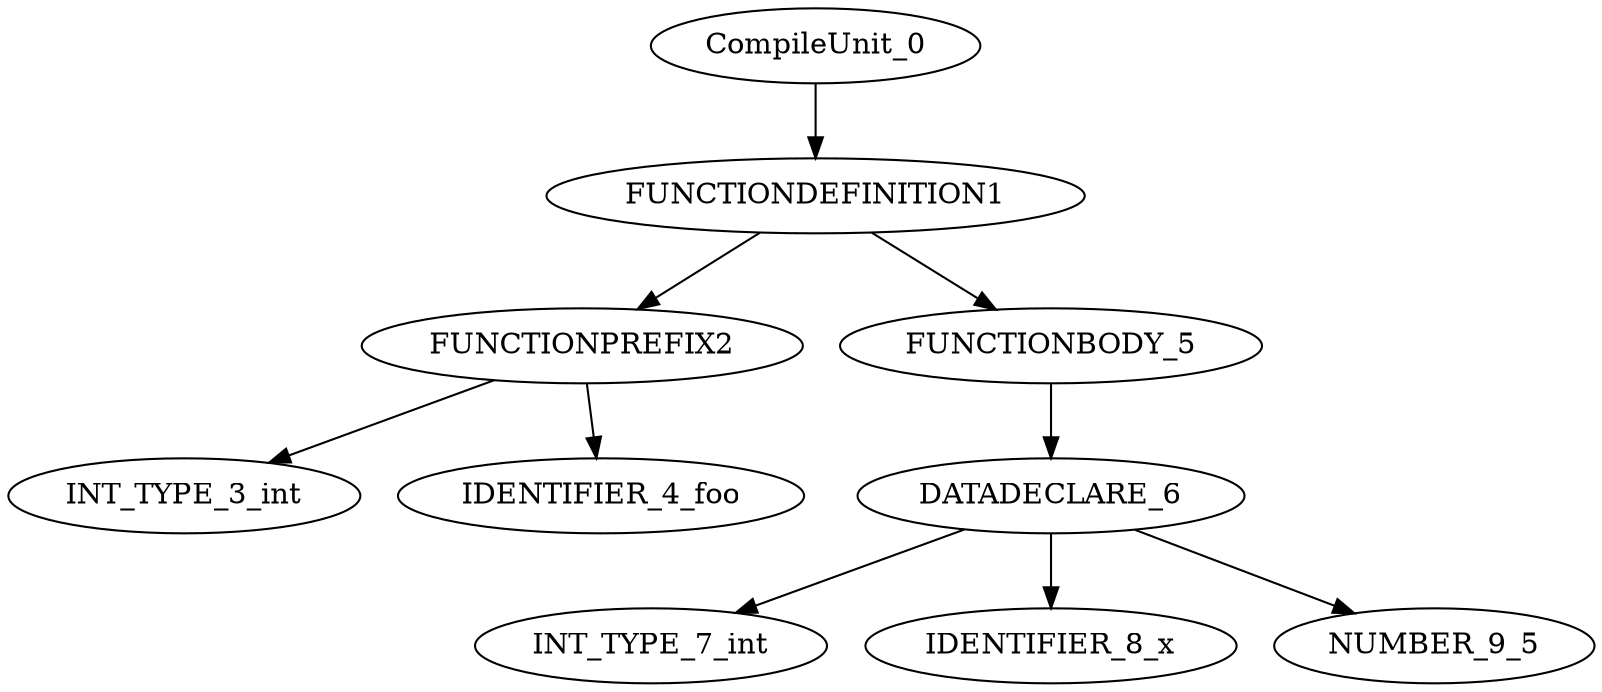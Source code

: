 digraph G{
"CompileUnit_0"->"FUNCTIONDEFINITION1";
"FUNCTIONDEFINITION1"->"FUNCTIONPREFIX2";
"FUNCTIONPREFIX2"->"INT_TYPE_3_int";
"FUNCTIONPREFIX2"->"IDENTIFIER_4_foo";
"FUNCTIONDEFINITION1"->"FUNCTIONBODY_5";
"FUNCTIONBODY_5"->"DATADECLARE_6";
"DATADECLARE_6"->"INT_TYPE_7_int";
"DATADECLARE_6"->"IDENTIFIER_8_x";
"DATADECLARE_6"->"NUMBER_9_5";
}

